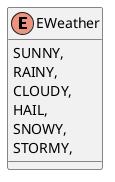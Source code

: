 @startuml
enum EWeather {
    SUNNY,
    RAINY,
    CLOUDY,
    HAIL,
    SNOWY,
    STORMY,
}
@enduml
